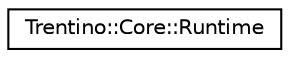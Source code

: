 digraph G
{
  edge [fontname="Helvetica",fontsize="10",labelfontname="Helvetica",labelfontsize="10"];
  node [fontname="Helvetica",fontsize="10",shape=record];
  rankdir="LR";
  Node1 [label="Trentino::Core::Runtime",height=0.2,width=0.4,color="black", fillcolor="white", style="filled",URL="$class_trentino_1_1_core_1_1_runtime.html",tooltip="A class representing the implementation to communicate with the runtime."];
}
